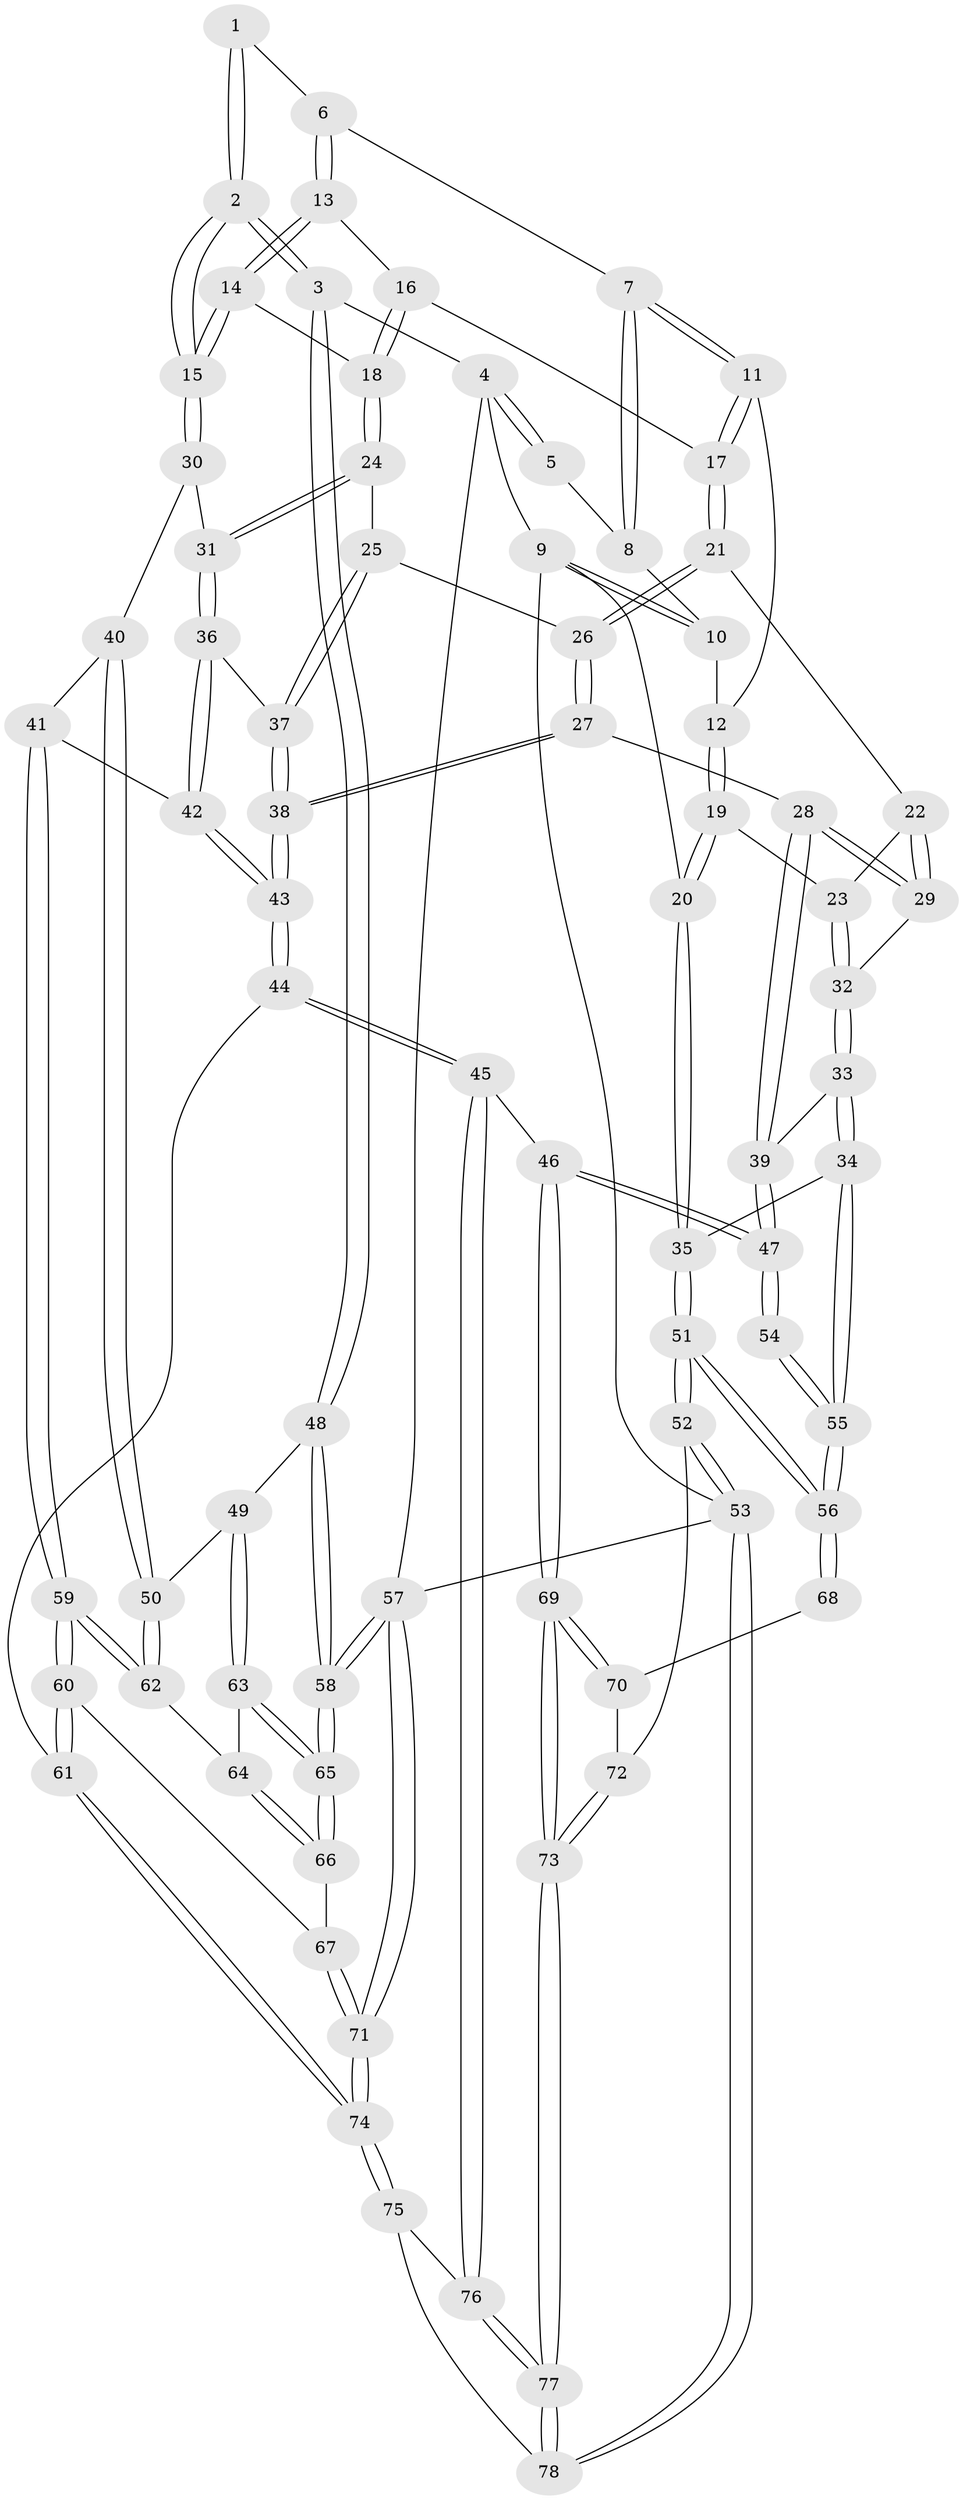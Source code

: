 // Generated by graph-tools (version 1.1) at 2025/03/03/09/25 03:03:29]
// undirected, 78 vertices, 192 edges
graph export_dot {
graph [start="1"]
  node [color=gray90,style=filled];
  1 [pos="+0.552068687318086+0.061832345256769554"];
  2 [pos="+1+0.16693295900177751"];
  3 [pos="+1+0.16252439942577895"];
  4 [pos="+1+0"];
  5 [pos="+0.5300964637315518+0"];
  6 [pos="+0.5522632213842702+0.10030525476264586"];
  7 [pos="+0.4315437190774536+0.16313347031682968"];
  8 [pos="+0.2659726033229465+0"];
  9 [pos="+0+0"];
  10 [pos="+0.22235385450294654+0"];
  11 [pos="+0.4159831720391523+0.23442314727290156"];
  12 [pos="+0.29038103938915694+0.24745483177152067"];
  13 [pos="+0.5901377366736523+0.158265334183958"];
  14 [pos="+0.7923899451789873+0.2309804343020704"];
  15 [pos="+1+0.19918384912248374"];
  16 [pos="+0.5102312638243828+0.261105414721157"];
  17 [pos="+0.46423325920392855+0.27654846103274233"];
  18 [pos="+0.650855309959898+0.3178595547409609"];
  19 [pos="+0.24477911750705714+0.29985970214279545"];
  20 [pos="+0+0.19243122929433892"];
  21 [pos="+0.46526172517019426+0.3240557930249677"];
  22 [pos="+0.3867091953356502+0.3788545174562003"];
  23 [pos="+0.25408972864356105+0.3370159719091514"];
  24 [pos="+0.609748670163271+0.3869301396871512"];
  25 [pos="+0.5403844972568036+0.4086405010735575"];
  26 [pos="+0.5175855688622365+0.4092904493276795"];
  27 [pos="+0.4718558599060028+0.48280346491514425"];
  28 [pos="+0.4080469659937579+0.4834304129072646"];
  29 [pos="+0.3901188007537379+0.4322332872018616"];
  30 [pos="+0.7686491179028938+0.45764596673640084"];
  31 [pos="+0.649043918369712+0.444385445714657"];
  32 [pos="+0.24712399288156178+0.40171588261496094"];
  33 [pos="+0.24699096114990945+0.4022939443046753"];
  34 [pos="+0.13203174302056728+0.5073523955868537"];
  35 [pos="+0+0.25826187843324094"];
  36 [pos="+0.6298069793457335+0.5090166570689421"];
  37 [pos="+0.6025735883725668+0.5178238421071363"];
  38 [pos="+0.5292075711058781+0.5883763537231338"];
  39 [pos="+0.3413503957022628+0.5282022593784319"];
  40 [pos="+0.7506073176264081+0.5121297993140592"];
  41 [pos="+0.7226909616697247+0.5591692491081862"];
  42 [pos="+0.6628621060489966+0.5317030744604726"];
  43 [pos="+0.5286803683043148+0.7009949536296499"];
  44 [pos="+0.5279939464337556+0.7151627026798533"];
  45 [pos="+0.5034428827560347+0.7286139189914739"];
  46 [pos="+0.30002484615317637+0.6917793795495765"];
  47 [pos="+0.2938285872234663+0.6820766672568382"];
  48 [pos="+1+0.22862276995279507"];
  49 [pos="+0.8933109263781297+0.581874025738568"];
  50 [pos="+0.8690369873775857+0.5865296995234455"];
  51 [pos="+0+0.6820074390091939"];
  52 [pos="+0+0.7458724945048854"];
  53 [pos="+0+1"];
  54 [pos="+0.18490607526413336+0.6274045595454717"];
  55 [pos="+0.1352975974361213+0.5241361234782339"];
  56 [pos="+0+0.6670695175474137"];
  57 [pos="+1+1"];
  58 [pos="+1+0.863365536843204"];
  59 [pos="+0.7258358380673464+0.6493170162913297"];
  60 [pos="+0.6938007161870178+0.7208709041006954"];
  61 [pos="+0.6797824857277044+0.7329527181522006"];
  62 [pos="+0.7608710114347919+0.6358952356906241"];
  63 [pos="+0.8949635456490981+0.591302887693405"];
  64 [pos="+0.8845348346776895+0.6645177321590573"];
  65 [pos="+1+0.7643174115500629"];
  66 [pos="+0.8834155368463504+0.7112619042874911"];
  67 [pos="+0.8472964344351338+0.7275640398314632"];
  68 [pos="+0.1212119164514154+0.6604876456226324"];
  69 [pos="+0.248800557280551+0.8107688686088849"];
  70 [pos="+0.08245328883664241+0.7530780893837441"];
  71 [pos="+1+1"];
  72 [pos="+0.0469765001937317+0.7931580035640262"];
  73 [pos="+0.2024236504299019+0.9600991678741441"];
  74 [pos="+0.8557716027018213+1"];
  75 [pos="+0.5967891919052997+1"];
  76 [pos="+0.4976734415880667+0.7890861574383482"];
  77 [pos="+0.20368582858910755+1"];
  78 [pos="+0.20134460040489643+1"];
  1 -- 2;
  1 -- 2;
  1 -- 6;
  2 -- 3;
  2 -- 3;
  2 -- 15;
  2 -- 15;
  3 -- 4;
  3 -- 48;
  3 -- 48;
  4 -- 5;
  4 -- 5;
  4 -- 9;
  4 -- 57;
  5 -- 8;
  6 -- 7;
  6 -- 13;
  6 -- 13;
  7 -- 8;
  7 -- 8;
  7 -- 11;
  7 -- 11;
  8 -- 10;
  9 -- 10;
  9 -- 10;
  9 -- 20;
  9 -- 53;
  10 -- 12;
  11 -- 12;
  11 -- 17;
  11 -- 17;
  12 -- 19;
  12 -- 19;
  13 -- 14;
  13 -- 14;
  13 -- 16;
  14 -- 15;
  14 -- 15;
  14 -- 18;
  15 -- 30;
  15 -- 30;
  16 -- 17;
  16 -- 18;
  16 -- 18;
  17 -- 21;
  17 -- 21;
  18 -- 24;
  18 -- 24;
  19 -- 20;
  19 -- 20;
  19 -- 23;
  20 -- 35;
  20 -- 35;
  21 -- 22;
  21 -- 26;
  21 -- 26;
  22 -- 23;
  22 -- 29;
  22 -- 29;
  23 -- 32;
  23 -- 32;
  24 -- 25;
  24 -- 31;
  24 -- 31;
  25 -- 26;
  25 -- 37;
  25 -- 37;
  26 -- 27;
  26 -- 27;
  27 -- 28;
  27 -- 38;
  27 -- 38;
  28 -- 29;
  28 -- 29;
  28 -- 39;
  28 -- 39;
  29 -- 32;
  30 -- 31;
  30 -- 40;
  31 -- 36;
  31 -- 36;
  32 -- 33;
  32 -- 33;
  33 -- 34;
  33 -- 34;
  33 -- 39;
  34 -- 35;
  34 -- 55;
  34 -- 55;
  35 -- 51;
  35 -- 51;
  36 -- 37;
  36 -- 42;
  36 -- 42;
  37 -- 38;
  37 -- 38;
  38 -- 43;
  38 -- 43;
  39 -- 47;
  39 -- 47;
  40 -- 41;
  40 -- 50;
  40 -- 50;
  41 -- 42;
  41 -- 59;
  41 -- 59;
  42 -- 43;
  42 -- 43;
  43 -- 44;
  43 -- 44;
  44 -- 45;
  44 -- 45;
  44 -- 61;
  45 -- 46;
  45 -- 76;
  45 -- 76;
  46 -- 47;
  46 -- 47;
  46 -- 69;
  46 -- 69;
  47 -- 54;
  47 -- 54;
  48 -- 49;
  48 -- 58;
  48 -- 58;
  49 -- 50;
  49 -- 63;
  49 -- 63;
  50 -- 62;
  50 -- 62;
  51 -- 52;
  51 -- 52;
  51 -- 56;
  51 -- 56;
  52 -- 53;
  52 -- 53;
  52 -- 72;
  53 -- 78;
  53 -- 78;
  53 -- 57;
  54 -- 55;
  54 -- 55;
  55 -- 56;
  55 -- 56;
  56 -- 68;
  56 -- 68;
  57 -- 58;
  57 -- 58;
  57 -- 71;
  57 -- 71;
  58 -- 65;
  58 -- 65;
  59 -- 60;
  59 -- 60;
  59 -- 62;
  59 -- 62;
  60 -- 61;
  60 -- 61;
  60 -- 67;
  61 -- 74;
  61 -- 74;
  62 -- 64;
  63 -- 64;
  63 -- 65;
  63 -- 65;
  64 -- 66;
  64 -- 66;
  65 -- 66;
  65 -- 66;
  66 -- 67;
  67 -- 71;
  67 -- 71;
  68 -- 70;
  69 -- 70;
  69 -- 70;
  69 -- 73;
  69 -- 73;
  70 -- 72;
  71 -- 74;
  71 -- 74;
  72 -- 73;
  72 -- 73;
  73 -- 77;
  73 -- 77;
  74 -- 75;
  74 -- 75;
  75 -- 76;
  75 -- 78;
  76 -- 77;
  76 -- 77;
  77 -- 78;
  77 -- 78;
}
